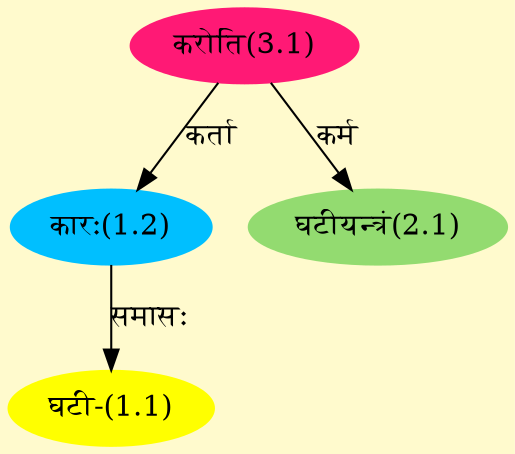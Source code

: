 digraph G{
rankdir=BT;
 compound=true;
 bgcolor="lemonchiffon1";
Node1_1 [style=filled, color="#FFFF00" label = "घटी-(1.1)"]
Node1_2 [style=filled, color="#00BFFF" label = "कारः(1.2)"]
Node3_1 [style=filled, color="#FF1975" label = "करोति(3.1)"]
Node2_1 [style=filled, color="#93DB70" label = "घटीयन्त्रं(2.1)"]
/* Start of Relations section */

Node1_1 -> Node1_2 [  label="समासः"  dir="back" ]
Node1_2 -> Node3_1 [  label="कर्ता"  dir="back" ]
Node2_1 -> Node3_1 [  label="कर्म"  dir="back" ]
}

